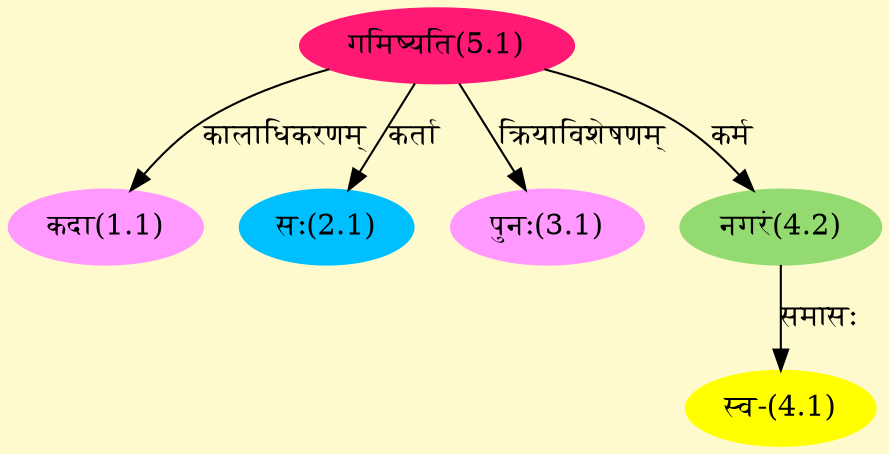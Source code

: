 digraph G{
rankdir=BT;
 compound=true;
 bgcolor="lemonchiffon1";
Node1_1 [style=filled, color="#FF99FF" label = "कदा(1.1)"]
Node5_1 [style=filled, color="#FF1975" label = "गमिष्यति(5.1)"]
Node2_1 [style=filled, color="#00BFFF" label = "सः(2.1)"]
Node3_1 [style=filled, color="#FF99FF" label = "पुनः(3.1)"]
Node4_1 [style=filled, color="#FFFF00" label = "स्व-(4.1)"]
Node4_2 [style=filled, color="#93DB70" label = "नगरं(4.2)"]
/* Start of Relations section */

Node1_1 -> Node5_1 [  label="कालाधिकरणम्"  dir="back" ]
Node2_1 -> Node5_1 [  label="कर्ता"  dir="back" ]
Node3_1 -> Node5_1 [  label="क्रियाविशेषणम्"  dir="back" ]
Node4_1 -> Node4_2 [  label="समासः"  dir="back" ]
Node4_2 -> Node5_1 [  label="कर्म"  dir="back" ]
}
